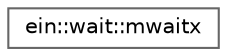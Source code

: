 digraph "Graphical Class Hierarchy"
{
 // LATEX_PDF_SIZE
  bgcolor="transparent";
  edge [fontname=Helvetica,fontsize=10,labelfontname=Helvetica,labelfontsize=10];
  node [fontname=Helvetica,fontsize=10,shape=box,height=0.2,width=0.4];
  rankdir="LR";
  Node0 [id="Node000000",label="ein::wait::mwaitx",height=0.2,width=0.4,color="grey40", fillcolor="white", style="filled",URL="$df/dc6/structein_1_1wait_1_1mwaitx.html",tooltip=" "];
}
